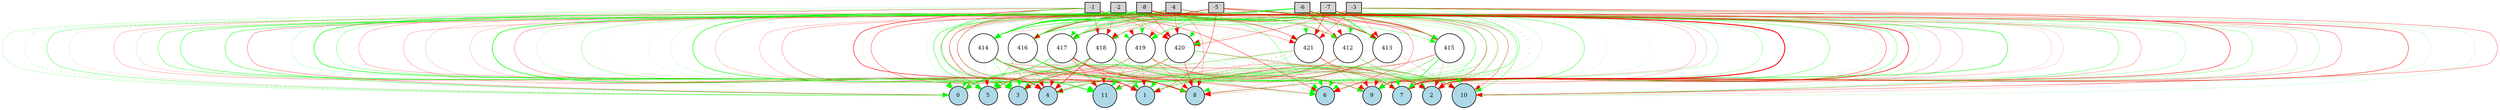 digraph {
	node [fontsize=9 height=0.2 shape=circle width=0.2]
	-1 [fillcolor=lightgray shape=box style=filled]
	-2 [fillcolor=lightgray shape=box style=filled]
	-3 [fillcolor=lightgray shape=box style=filled]
	-4 [fillcolor=lightgray shape=box style=filled]
	-5 [fillcolor=lightgray shape=box style=filled]
	-6 [fillcolor=lightgray shape=box style=filled]
	-7 [fillcolor=lightgray shape=box style=filled]
	-8 [fillcolor=lightgray shape=box style=filled]
	0 [fillcolor=lightblue style=filled]
	1 [fillcolor=lightblue style=filled]
	2 [fillcolor=lightblue style=filled]
	3 [fillcolor=lightblue style=filled]
	4 [fillcolor=lightblue style=filled]
	5 [fillcolor=lightblue style=filled]
	6 [fillcolor=lightblue style=filled]
	7 [fillcolor=lightblue style=filled]
	8 [fillcolor=lightblue style=filled]
	9 [fillcolor=lightblue style=filled]
	10 [fillcolor=lightblue style=filled]
	11 [fillcolor=lightblue style=filled]
	412 [fillcolor=white style=filled]
	413 [fillcolor=white style=filled]
	414 [fillcolor=white style=filled]
	415 [fillcolor=white style=filled]
	416 [fillcolor=white style=filled]
	417 [fillcolor=white style=filled]
	418 [fillcolor=white style=filled]
	419 [fillcolor=white style=filled]
	420 [fillcolor=white style=filled]
	421 [fillcolor=white style=filled]
	-1 -> 412 [color=red penwidth=0.391192910112669 style=solid]
	-1 -> 413 [color=green penwidth=0.4441255489501842 style=dotted]
	-1 -> 414 [color=red penwidth=0.22958672612422407 style=solid]
	-1 -> 415 [color=green penwidth=0.20652415746695757 style=solid]
	-1 -> 416 [color=green penwidth=0.404408487957572 style=solid]
	-1 -> 417 [color=green penwidth=0.2146498235399067 style=solid]
	-1 -> 418 [color=red penwidth=0.4800183408274711 style=solid]
	-1 -> 419 [color=green penwidth=0.16710963661823752 style=solid]
	-1 -> 420 [color=red penwidth=0.3570448441288889 style=solid]
	-1 -> 421 [color=red penwidth=0.37169752217404883 style=solid]
	-2 -> 412 [color=green penwidth=0.21683996392367194 style=solid]
	-2 -> 413 [color=green penwidth=0.6742300563659539 style=solid]
	-2 -> 414 [color=green penwidth=0.10142146560522322 style=solid]
	-2 -> 415 [color=green penwidth=0.34592865314186394 style=solid]
	-2 -> 416 [color=green penwidth=0.6841894440288706 style=solid]
	-2 -> 417 [color=green penwidth=0.6252770271730004 style=solid]
	-2 -> 418 [color=red penwidth=0.26214674101911595 style=solid]
	-2 -> 419 [color=red penwidth=0.20095051325694963 style=solid]
	-2 -> 420 [color=red penwidth=0.22126649573265922 style=solid]
	-2 -> 421 [color=green penwidth=0.1415628209737413 style=solid]
	-3 -> 412 [color=green penwidth=0.168284134489041 style=solid]
	-3 -> 413 [color=red penwidth=0.2720866858775792 style=solid]
	-3 -> 414 [color=green penwidth=0.6678958569744154 style=solid]
	-3 -> 415 [color=green penwidth=0.25676284417360873 style=solid]
	-3 -> 416 [color=red penwidth=0.6236783284637478 style=solid]
	-3 -> 417 [color=green penwidth=0.7098049432364865 style=solid]
	-3 -> 418 [color=green penwidth=0.20974585191971767 style=solid]
	-3 -> 419 [color=green penwidth=0.14112609380950547 style=solid]
	-3 -> 420 [color=red penwidth=0.4841596520501982 style=solid]
	-3 -> 421 [color=red penwidth=0.36662045643049157 style=solid]
	-4 -> 412 [color=green penwidth=0.20751685006111176 style=solid]
	-4 -> 413 [color=green penwidth=0.12658440340705723 style=solid]
	-4 -> 414 [color=green penwidth=1.0325252562943112 style=solid]
	-4 -> 415 [color=red penwidth=0.14955131302657887 style=solid]
	-4 -> 416 [color=green penwidth=0.6117221182843676 style=solid]
	-4 -> 417 [color=red penwidth=0.3307754831909616 style=solid]
	-4 -> 418 [color=red penwidth=0.21322685507906763 style=solid]
	-4 -> 419 [color=red penwidth=0.2084919368851194 style=solid]
	-4 -> 420 [color=red penwidth=0.3756006978880899 style=solid]
	-4 -> 421 [color=red penwidth=0.3308686430402503 style=solid]
	-5 -> 412 [color=red penwidth=0.23991844981364718 style=solid]
	-5 -> 413 [color=red penwidth=0.40341006787874223 style=solid]
	-5 -> 414 [color=green penwidth=0.23636703240028067 style=solid]
	-5 -> 415 [color=red penwidth=0.5379221593103354 style=solid]
	-5 -> 416 [color=red penwidth=0.46600771140457986 style=solid]
	-5 -> 417 [color=red penwidth=0.4313883059541669 style=solid]
	-5 -> 418 [color=red penwidth=0.37585407050179886 style=solid]
	-5 -> 419 [color=green penwidth=0.49623039008282877 style=solid]
	-5 -> 420 [color=green penwidth=0.14318791737795028 style=solid]
	-5 -> 421 [color=green penwidth=0.10393877597077916 style=solid]
	-6 -> 412 [color=red penwidth=0.6083440864450189 style=solid]
	-6 -> 413 [color=red penwidth=0.6389380576506376 style=solid]
	-6 -> 414 [color=red penwidth=0.223267060955068 style=solid]
	-6 -> 415 [color=red penwidth=0.39444754991127984 style=solid]
	-6 -> 416 [color=green penwidth=0.7133820037266202 style=solid]
	-6 -> 417 [color=green penwidth=0.48353478421838436 style=solid]
	-6 -> 418 [color=green penwidth=0.10488335117339062 style=solid]
	-6 -> 419 [color=green penwidth=0.3436175659451346 style=solid]
	-6 -> 420 [color=red penwidth=0.10354435332416655 style=solid]
	-6 -> 421 [color=green penwidth=0.21946007833066755 style=solid]
	-7 -> 412 [color=red penwidth=0.2693477118977865 style=solid]
	-7 -> 413 [color=green penwidth=1.1243592272363814 style=solid]
	-7 -> 414 [color=green penwidth=0.22583120624684946 style=solid]
	-7 -> 415 [color=red penwidth=0.8359079448051817 style=solid]
	-7 -> 416 [color=green penwidth=0.2942600346454637 style=solid]
	-7 -> 417 [color=red penwidth=0.15958026078950643 style=solid]
	-7 -> 418 [color=green penwidth=0.1967830958745147 style=solid]
	-7 -> 419 [color=green penwidth=0.22195805885317532 style=solid]
	-7 -> 420 [color=green penwidth=0.18964260525312585 style=solid]
	-7 -> 421 [color=red penwidth=0.7039390565443282 style=solid]
	-8 -> 412 [color=green penwidth=0.25304129678186615 style=solid]
	-8 -> 413 [color=red penwidth=0.13028388248825284 style=solid]
	-8 -> 414 [color=green penwidth=1.370142197185794 style=solid]
	-8 -> 415 [color=green penwidth=0.4552712092489001 style=solid]
	-8 -> 416 [color=red penwidth=0.1539488675304851 style=solid]
	-8 -> 417 [color=green penwidth=0.3082287389022422 style=solid]
	-8 -> 418 [color=red penwidth=0.10037306390346393 style=solid]
	-8 -> 419 [color=green penwidth=0.22041718924764403 style=solid]
	-8 -> 420 [color=red penwidth=0.5469424825293687 style=solid]
	-8 -> 421 [color=red penwidth=0.44343395748649583 style=solid]
	412 -> 0 [color=red penwidth=0.2659485155155078 style=solid]
	412 -> 1 [color=green penwidth=0.17634354668991373 style=solid]
	412 -> 2 [color=green penwidth=0.47498369221532644 style=solid]
	412 -> 3 [color=green penwidth=0.14697299716071624 style=solid]
	412 -> 4 [color=green penwidth=0.2255418544301368 style=solid]
	412 -> 5 [color=red penwidth=0.30675325289102306 style=solid]
	412 -> 6 [color=green penwidth=0.23838316794922706 style=solid]
	412 -> 7 [color=green penwidth=0.2700790770361732 style=dotted]
	412 -> 8 [color=red penwidth=0.2243243951918425 style=solid]
	412 -> 9 [color=red penwidth=0.1183702894797512 style=dotted]
	412 -> 10 [color=red penwidth=0.10560263437206113 style=solid]
	412 -> 11 [color=green penwidth=0.15151482972069524 style=solid]
	413 -> 0 [color=green penwidth=0.18663249310629043 style=solid]
	413 -> 1 [color=green penwidth=0.11284585844501906 style=dotted]
	413 -> 2 [color=green penwidth=0.1375281005918596 style=solid]
	413 -> 3 [color=green penwidth=0.28383415226608544 style=solid]
	413 -> 4 [color=red penwidth=0.35862797050701456 style=solid]
	413 -> 5 [color=green penwidth=0.5519751797775245 style=solid]
	413 -> 6 [color=green penwidth=0.18570983101661961 style=solid]
	413 -> 7 [color=green penwidth=0.10561150988502196 style=dotted]
	413 -> 8 [color=red penwidth=0.21013418580374923 style=solid]
	413 -> 9 [color=red penwidth=0.14247110260124818 style=solid]
	413 -> 10 [color=red penwidth=0.18172021578733982 style=solid]
	413 -> 11 [color=red penwidth=0.43132930232077327 style=solid]
	414 -> 0 [color=green penwidth=0.14381627984223325 style=solid]
	414 -> 1 [color=red penwidth=0.5799649678633807 style=solid]
	414 -> 2 [color=red penwidth=0.20337542267087416 style=solid]
	414 -> 3 [color=green penwidth=0.3095262289965137 style=solid]
	414 -> 4 [color=red penwidth=0.3161848646428852 style=solid]
	414 -> 5 [color=red penwidth=0.13141385021352192 style=solid]
	414 -> 6 [color=red penwidth=0.3948786162236825 style=solid]
	414 -> 7 [color=red penwidth=0.33775020306199355 style=solid]
	414 -> 8 [color=red penwidth=0.3022198001561441 style=solid]
	414 -> 9 [color=green penwidth=0.4134500605559832 style=dotted]
	414 -> 10 [color=green penwidth=0.5727344896056129 style=solid]
	414 -> 11 [color=green penwidth=0.48123971034152135 style=solid]
	415 -> 0 [color=red penwidth=0.21308136993933774 style=solid]
	415 -> 1 [color=green penwidth=0.1408632569904123 style=solid]
	415 -> 2 [color=red penwidth=0.23437864459904165 style=solid]
	415 -> 3 [color=green penwidth=0.10266501510645523 style=solid]
	415 -> 4 [color=red penwidth=0.13626638731662497 style=solid]
	415 -> 5 [color=red penwidth=0.29594446013526965 style=solid]
	415 -> 6 [color=red penwidth=0.1206926118673619 style=solid]
	415 -> 7 [color=green penwidth=0.8742797372217944 style=solid]
	415 -> 8 [color=red penwidth=0.35628789945553907 style=dotted]
	415 -> 9 [color=green penwidth=0.42701821513362437 style=solid]
	415 -> 10 [color=green penwidth=0.10096074462265554 style=solid]
	415 -> 11 [color=red penwidth=0.10857436445825185 style=solid]
	416 -> 0 [color=green penwidth=0.11161453156736814 style=solid]
	416 -> 1 [color=green penwidth=0.12932635683203755 style=solid]
	416 -> 2 [color=green penwidth=0.3831395168377887 style=solid]
	416 -> 3 [color=green penwidth=0.34447803092068946 style=solid]
	416 -> 4 [color=red penwidth=0.22976590292686325 style=solid]
	416 -> 5 [color=green penwidth=0.534826105219346 style=solid]
	416 -> 6 [color=red penwidth=0.20743102291618554 style=solid]
	416 -> 7 [color=green penwidth=0.38747879372978966 style=solid]
	416 -> 8 [color=red penwidth=0.6624346758621494 style=solid]
	416 -> 9 [color=green penwidth=0.696550990735715 style=solid]
	416 -> 10 [color=green penwidth=0.25087311546449353 style=solid]
	416 -> 11 [color=green penwidth=0.17887680697903172 style=solid]
	417 -> 0 [color=green penwidth=0.7236593936773121 style=solid]
	417 -> 1 [color=red penwidth=0.47292585556217437 style=solid]
	417 -> 2 [color=red penwidth=0.60420330265109 style=solid]
	417 -> 3 [color=green penwidth=0.2782348399370003 style=solid]
	417 -> 4 [color=red penwidth=0.14979487086416468 style=solid]
	417 -> 5 [color=red penwidth=0.10168640816321868 style=dotted]
	417 -> 6 [color=red penwidth=0.1898053355097688 style=solid]
	417 -> 7 [color=green penwidth=0.3098197420581197 style=dotted]
	417 -> 8 [color=red penwidth=0.7502732065841596 style=solid]
	417 -> 9 [color=red penwidth=0.24265990286267353 style=solid]
	417 -> 10 [color=green penwidth=0.4456813984171687 style=solid]
	417 -> 11 [color=red penwidth=0.49245772167178514 style=solid]
	418 -> 0 [color=green penwidth=0.3317330283778612 style=solid]
	418 -> 1 [color=green penwidth=0.28535514295284325 style=solid]
	418 -> 2 [color=green penwidth=0.36100943505630034 style=solid]
	418 -> 3 [color=green penwidth=0.8483964024991512 style=solid]
	418 -> 4 [color=red penwidth=0.7554120876303017 style=solid]
	418 -> 5 [color=red penwidth=0.20386727728566573 style=solid]
	418 -> 6 [color=green penwidth=0.16713007218898146 style=solid]
	418 -> 7 [color=green penwidth=0.5072215613352358 style=solid]
	418 -> 8 [color=green penwidth=0.25340269446780844 style=solid]
	418 -> 9 [color=red penwidth=0.1287515635634035 style=solid]
	418 -> 10 [color=green penwidth=0.21179658182215205 style=solid]
	418 -> 11 [color=red penwidth=0.21327151251099047 style=solid]
	419 -> 0 [color=red penwidth=0.49402468294525204 style=dotted]
	419 -> 1 [color=red penwidth=0.2244634229232322 style=solid]
	419 -> 2 [color=red penwidth=0.19219363752399013 style=solid]
	419 -> 3 [color=red penwidth=0.3458699643147808 style=solid]
	419 -> 4 [color=green penwidth=0.1439655208592029 style=solid]
	419 -> 5 [color=red penwidth=0.2223144082458129 style=solid]
	419 -> 6 [color=green penwidth=0.2531116245203288 style=solid]
	419 -> 7 [color=red penwidth=0.1702676251628219 style=solid]
	419 -> 8 [color=red penwidth=0.40396075392527964 style=solid]
	419 -> 9 [color=red penwidth=0.16011992148567497 style=solid]
	419 -> 10 [color=red penwidth=0.35271973241771093 style=solid]
	419 -> 11 [color=green penwidth=0.36673896848289134 style=solid]
	420 -> 0 [color=green penwidth=0.1125258602263628 style=solid]
	420 -> 1 [color=green penwidth=0.27311280785207226 style=solid]
	420 -> 2 [color=red penwidth=0.3749246265526741 style=solid]
	420 -> 3 [color=red penwidth=0.22831164731472953 style=solid]
	420 -> 4 [color=green penwidth=0.6032576933656879 style=solid]
	420 -> 5 [color=red penwidth=0.2948850953406808 style=solid]
	420 -> 6 [color=green penwidth=0.20027729203691585 style=solid]
	420 -> 7 [color=green penwidth=0.1902186786087413 style=solid]
	420 -> 8 [color=red penwidth=0.5486470868068742 style=solid]
	420 -> 9 [color=green penwidth=0.11586383040764715 style=solid]
	420 -> 10 [color=green penwidth=0.2379498562559932 style=solid]
	420 -> 11 [color=red penwidth=0.1252860184729782 style=solid]
	421 -> 0 [color=green penwidth=0.14414372872986103 style=solid]
	421 -> 1 [color=red penwidth=0.5173822835102357 style=dotted]
	421 -> 2 [color=red penwidth=0.20763599863507254 style=solid]
	421 -> 3 [color=red penwidth=0.1310612876814687 style=solid]
	421 -> 4 [color=red penwidth=0.11718005613973775 style=solid]
	421 -> 5 [color=green penwidth=0.28171413858912 style=solid]
	421 -> 6 [color=green penwidth=0.16393248021317486 style=solid]
	421 -> 7 [color=red penwidth=0.442436786218779 style=solid]
	421 -> 8 [color=green penwidth=0.19350935780935807 style=solid]
	421 -> 9 [color=red penwidth=0.27928367499781415 style=solid]
	421 -> 10 [color=red penwidth=0.16873931464704678 style=dotted]
	421 -> 11 [color=green penwidth=0.16466397863851323 style=solid]
	-1 -> 0 [color=green penwidth=0.24262146663563475 style=solid]
	-1 -> 1 [color=red penwidth=0.8087537802907089 style=solid]
	-1 -> 2 [color=red penwidth=0.2574875369326977 style=solid]
	-1 -> 3 [color=green penwidth=0.2057069488762166 style=solid]
	-1 -> 4 [color=red penwidth=0.21329487115074075 style=solid]
	-1 -> 5 [color=red penwidth=0.2782499732548489 style=solid]
	-1 -> 6 [color=red penwidth=0.5771112801279931 style=solid]
	-1 -> 7 [color=red penwidth=0.4247199322125119 style=solid]
	-1 -> 8 [color=green penwidth=0.7586824132496762 style=solid]
	-1 -> 9 [color=green penwidth=0.14039493651497106 style=solid]
	-1 -> 10 [color=red penwidth=0.43160627811121366 style=solid]
	-1 -> 11 [color=green penwidth=0.101865881287342 style=solid]
	-2 -> 0 [color=green penwidth=0.4804319372270587 style=dotted]
	-2 -> 1 [color=red penwidth=0.10193718857737347 style=solid]
	-2 -> 2 [color=red penwidth=0.267581570025181 style=solid]
	-2 -> 3 [color=green penwidth=0.8852897466641471 style=solid]
	-2 -> 4 [color=green penwidth=1.0137049451389142 style=solid]
	-2 -> 5 [color=red penwidth=0.15472775298341263 style=solid]
	-2 -> 6 [color=green penwidth=0.43958343732770133 style=solid]
	-2 -> 7 [color=green penwidth=0.3028969908198459 style=solid]
	-2 -> 8 [color=green penwidth=0.19946496411803366 style=solid]
	-2 -> 9 [color=green penwidth=0.5723968373768307 style=solid]
	-2 -> 10 [color=green penwidth=0.45935732217637815 style=solid]
	-2 -> 11 [color=green penwidth=0.15982533535225318 style=solid]
	-3 -> 0 [color=green penwidth=0.13899659200271042 style=solid]
	-3 -> 1 [color=green penwidth=0.21568558700546026 style=solid]
	-3 -> 2 [color=green penwidth=0.19284102630937905 style=solid]
	-3 -> 3 [color=red penwidth=0.3811533346689022 style=solid]
	-3 -> 4 [color=red penwidth=0.14609273442609375 style=solid]
	-3 -> 5 [color=red penwidth=0.2221833707708788 style=solid]
	-3 -> 6 [color=red penwidth=0.15954412545684382 style=solid]
	-3 -> 7 [color=red penwidth=0.4251575931034569 style=solid]
	-3 -> 8 [color=green penwidth=0.3103430885862867 style=solid]
	-3 -> 9 [color=green penwidth=0.36960182589946766 style=solid]
	-3 -> 10 [color=red penwidth=0.44444348230040476 style=solid]
	-3 -> 11 [color=green penwidth=0.24321501522194594 style=solid]
	-4 -> 0 [color=red penwidth=0.12149196666535039 style=solid]
	-4 -> 1 [color=green penwidth=0.2980780152788747 style=solid]
	-4 -> 2 [color=green penwidth=0.24678771190527787 style=solid]
	-4 -> 3 [color=red penwidth=0.3094050429946177 style=solid]
	-4 -> 4 [color=green penwidth=0.2000834070794799 style=solid]
	-4 -> 5 [color=green penwidth=0.6248594857295793 style=solid]
	-4 -> 6 [color=green penwidth=0.20142593575463397 style=solid]
	-4 -> 7 [color=green penwidth=0.14315589363371822 style=solid]
	-4 -> 8 [color=red penwidth=0.35330256336493226 style=solid]
	-4 -> 9 [color=red penwidth=0.1059903169134102 style=solid]
	-4 -> 10 [color=green penwidth=0.4579775363739286 style=solid]
	-4 -> 11 [color=red penwidth=0.24021485147736182 style=solid]
	-5 -> 0 [color=green penwidth=0.16912559065782196 style=solid]
	-5 -> 1 [color=red penwidth=0.5466236874863482 style=solid]
	-5 -> 2 [color=green penwidth=0.2795192455376939 style=solid]
	-5 -> 3 [color=green penwidth=0.23158574131985635 style=solid]
	-5 -> 4 [color=red penwidth=0.3356395093308113 style=solid]
	-5 -> 5 [color=green penwidth=0.6082972365537925 style=solid]
	-5 -> 6 [color=green penwidth=0.12131305072408838 style=solid]
	-5 -> 7 [color=green penwidth=0.7547692340450164 style=solid]
	-5 -> 8 [color=green penwidth=0.22905435260815474 style=solid]
	-5 -> 9 [color=green penwidth=0.4982839204985575 style=solid]
	-5 -> 10 [color=red penwidth=0.19103500073727803 style=solid]
	-5 -> 11 [color=green penwidth=0.16262825362311456 style=solid]
	-6 -> 0 [color=green penwidth=0.6214395033800247 style=solid]
	-6 -> 1 [color=green penwidth=0.5769992768677474 style=solid]
	-6 -> 2 [color=red penwidth=0.9915475069337273 style=solid]
	-6 -> 3 [color=green penwidth=0.3562236212073694 style=solid]
	-6 -> 4 [color=red penwidth=0.25353004571200843 style=solid]
	-6 -> 5 [color=red penwidth=0.28737228853179564 style=solid]
	-6 -> 6 [color=green penwidth=0.11723573504553536 style=solid]
	-6 -> 7 [color=green penwidth=0.4235788554679727 style=solid]
	-6 -> 8 [color=red penwidth=0.26127154593387447 style=solid]
	-6 -> 9 [color=red penwidth=0.5535786541891042 style=solid]
	-6 -> 10 [color=green penwidth=0.21227082489532936 style=solid]
	-6 -> 11 [color=green penwidth=0.2965533626932143 style=solid]
	-7 -> 0 [color=red penwidth=0.44494446562011025 style=solid]
	-7 -> 1 [color=red penwidth=0.3030433370881557 style=dotted]
	-7 -> 2 [color=red penwidth=0.6824665773849247 style=solid]
	-7 -> 3 [color=red penwidth=0.10265768063408001 style=dotted]
	-7 -> 4 [color=red penwidth=0.36520510767681147 style=solid]
	-7 -> 5 [color=red penwidth=0.19258735430030197 style=solid]
	-7 -> 6 [color=red penwidth=0.1640983899388081 style=solid]
	-7 -> 7 [color=green penwidth=0.26729720382544253 style=solid]
	-7 -> 8 [color=red penwidth=0.20187589367055975 style=solid]
	-7 -> 9 [color=red penwidth=0.7158925376119792 style=solid]
	-7 -> 10 [color=green penwidth=0.16027514252453404 style=solid]
	-7 -> 11 [color=green penwidth=0.4372158300569118 style=solid]
	-8 -> 0 [color=green penwidth=0.4575159243012532 style=solid]
	-8 -> 1 [color=red penwidth=0.515224290912003 style=solid]
	-8 -> 2 [color=red penwidth=0.24563531249670323 style=solid]
	-8 -> 3 [color=green penwidth=0.3749497446789192 style=solid]
	-8 -> 4 [color=red penwidth=0.3788064133982142 style=solid]
	-8 -> 5 [color=green penwidth=0.4827851770021211 style=solid]
	-8 -> 6 [color=red penwidth=0.43746998795755165 style=solid]
	-8 -> 7 [color=red penwidth=1.4822969881621413 style=solid]
	-8 -> 8 [color=red penwidth=0.4458579375189685 style=solid]
	-8 -> 9 [color=green penwidth=0.37069611923201706 style=dotted]
	-8 -> 10 [color=red penwidth=0.3297973214019175 style=solid]
	-8 -> 11 [color=green penwidth=0.8490386905997754 style=solid]
}

